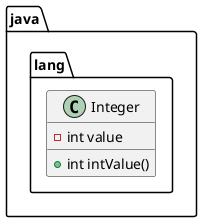 @startuml
' 自定义分隔符（默认是.）
set separator ::
class java::lang::Integer{
- int value
+ int intValue()
}
@enduml

@startuml
' 括号和名字缺一不可，棒棒糖接口
class ArrayList
Collection ()- ArrayList
@enduml